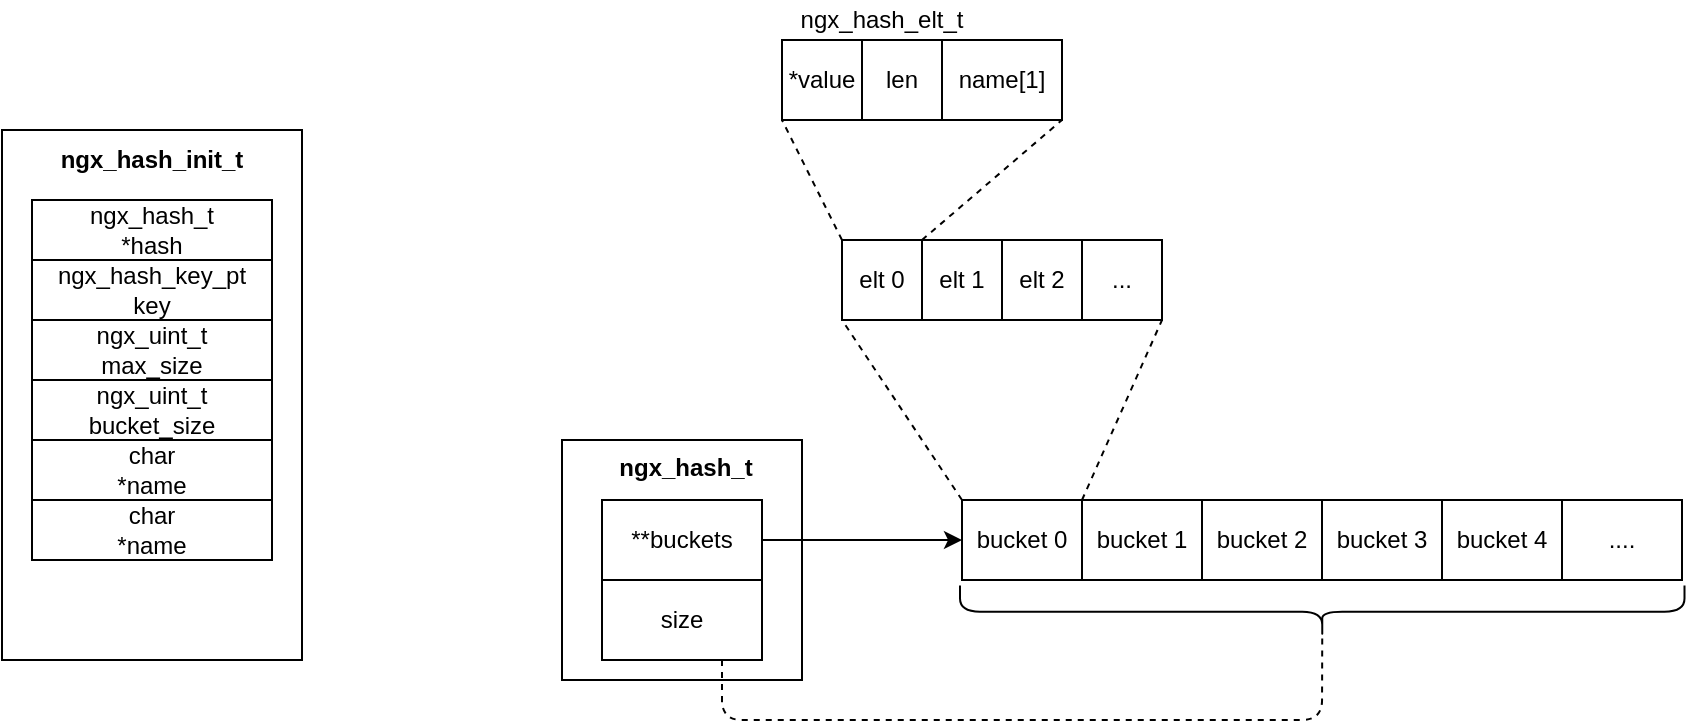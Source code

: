 <mxfile version="12.4.8" type="github">
  <diagram id="PYBcWRIYP_JWarQOY-v8" name="ngx_hash">
    <mxGraphModel dx="2235" dy="1949" grid="1" gridSize="10" guides="1" tooltips="1" connect="1" arrows="1" fold="1" page="1" pageScale="1" pageWidth="827" pageHeight="1169" math="0" shadow="0">
      <root>
        <mxCell id="0"/>
        <mxCell id="1" parent="0"/>
        <mxCell id="GJd5LnFdF1x4W9C9UNJp-11" value="" style="rounded=0;whiteSpace=wrap;html=1;" parent="1" vertex="1">
          <mxGeometry x="120" y="80" width="120" height="120" as="geometry"/>
        </mxCell>
        <mxCell id="GJd5LnFdF1x4W9C9UNJp-2" value="ngx_hash_elt_t" style="text;html=1;strokeColor=none;fillColor=none;align=center;verticalAlign=middle;whiteSpace=wrap;rounded=0;" parent="1" vertex="1">
          <mxGeometry x="230" y="-140" width="100" height="20" as="geometry"/>
        </mxCell>
        <mxCell id="GJd5LnFdF1x4W9C9UNJp-3" value="*value" style="rounded=0;whiteSpace=wrap;html=1;" parent="1" vertex="1">
          <mxGeometry x="230" y="-120" width="40" height="40" as="geometry"/>
        </mxCell>
        <mxCell id="GJd5LnFdF1x4W9C9UNJp-4" value="len" style="rounded=0;whiteSpace=wrap;html=1;" parent="1" vertex="1">
          <mxGeometry x="270" y="-120" width="40" height="40" as="geometry"/>
        </mxCell>
        <mxCell id="GJd5LnFdF1x4W9C9UNJp-6" value="name[1]" style="rounded=0;whiteSpace=wrap;html=1;" parent="1" vertex="1">
          <mxGeometry x="310" y="-120" width="60" height="40" as="geometry"/>
        </mxCell>
        <mxCell id="GJd5LnFdF1x4W9C9UNJp-7" value="**buckets" style="rounded=0;whiteSpace=wrap;html=1;" parent="1" vertex="1">
          <mxGeometry x="140" y="110" width="80" height="40" as="geometry"/>
        </mxCell>
        <mxCell id="GJd5LnFdF1x4W9C9UNJp-8" value="&lt;b&gt;ngx_hash_t&lt;/b&gt;" style="text;html=1;strokeColor=none;fillColor=none;align=center;verticalAlign=middle;whiteSpace=wrap;rounded=0;" parent="1" vertex="1">
          <mxGeometry x="132" y="84" width="100" height="20" as="geometry"/>
        </mxCell>
        <mxCell id="GJd5LnFdF1x4W9C9UNJp-10" value="size" style="rounded=0;whiteSpace=wrap;html=1;" parent="1" vertex="1">
          <mxGeometry x="140" y="150" width="80" height="40" as="geometry"/>
        </mxCell>
        <mxCell id="GJd5LnFdF1x4W9C9UNJp-12" value="bucket 0" style="rounded=0;whiteSpace=wrap;html=1;" parent="1" vertex="1">
          <mxGeometry x="320" y="110" width="60" height="40" as="geometry"/>
        </mxCell>
        <mxCell id="GJd5LnFdF1x4W9C9UNJp-13" value="bucket 1" style="rounded=0;whiteSpace=wrap;html=1;" parent="1" vertex="1">
          <mxGeometry x="380" y="110" width="60" height="40" as="geometry"/>
        </mxCell>
        <mxCell id="GJd5LnFdF1x4W9C9UNJp-14" value="bucket 2" style="rounded=0;whiteSpace=wrap;html=1;" parent="1" vertex="1">
          <mxGeometry x="440" y="110" width="60" height="40" as="geometry"/>
        </mxCell>
        <mxCell id="GJd5LnFdF1x4W9C9UNJp-15" value="...." style="rounded=0;whiteSpace=wrap;html=1;" parent="1" vertex="1">
          <mxGeometry x="620" y="110" width="60" height="40" as="geometry"/>
        </mxCell>
        <mxCell id="GJd5LnFdF1x4W9C9UNJp-16" value="bucket 3" style="rounded=0;whiteSpace=wrap;html=1;" parent="1" vertex="1">
          <mxGeometry x="500" y="110" width="60" height="40" as="geometry"/>
        </mxCell>
        <mxCell id="GJd5LnFdF1x4W9C9UNJp-17" value="bucket 4" style="rounded=0;whiteSpace=wrap;html=1;" parent="1" vertex="1">
          <mxGeometry x="560" y="110" width="60" height="40" as="geometry"/>
        </mxCell>
        <mxCell id="GJd5LnFdF1x4W9C9UNJp-18" value="" style="shape=curlyBracket;whiteSpace=wrap;html=1;rounded=1;rotation=-90;" parent="1" vertex="1">
          <mxGeometry x="487" y="-15.25" width="26.25" height="362.25" as="geometry"/>
        </mxCell>
        <mxCell id="GJd5LnFdF1x4W9C9UNJp-19" value="" style="endArrow=classic;html=1;exitX=1;exitY=0.5;exitDx=0;exitDy=0;entryX=0;entryY=0.5;entryDx=0;entryDy=0;" parent="1" source="GJd5LnFdF1x4W9C9UNJp-7" target="GJd5LnFdF1x4W9C9UNJp-12" edge="1">
          <mxGeometry width="50" height="50" relative="1" as="geometry">
            <mxPoint x="320" y="110" as="sourcePoint"/>
            <mxPoint x="370" y="60" as="targetPoint"/>
          </mxGeometry>
        </mxCell>
        <mxCell id="GJd5LnFdF1x4W9C9UNJp-21" value="" style="endArrow=none;dashed=1;html=1;exitX=0.75;exitY=1;exitDx=0;exitDy=0;entryX=0.1;entryY=0.5;entryDx=0;entryDy=0;entryPerimeter=0;" parent="1" source="GJd5LnFdF1x4W9C9UNJp-10" target="GJd5LnFdF1x4W9C9UNJp-18" edge="1">
          <mxGeometry width="50" height="50" relative="1" as="geometry">
            <mxPoint x="370" y="240" as="sourcePoint"/>
            <mxPoint x="420" y="190" as="targetPoint"/>
            <Array as="points">
              <mxPoint x="200" y="220"/>
              <mxPoint x="500" y="220"/>
            </Array>
          </mxGeometry>
        </mxCell>
        <mxCell id="tx4UFpJdMEhodSHkLSr4-7" value="elt 0" style="rounded=0;whiteSpace=wrap;html=1;" parent="1" vertex="1">
          <mxGeometry x="260" y="-20" width="40" height="40" as="geometry"/>
        </mxCell>
        <mxCell id="tx4UFpJdMEhodSHkLSr4-8" value="elt 1" style="rounded=0;whiteSpace=wrap;html=1;" parent="1" vertex="1">
          <mxGeometry x="300" y="-20" width="40" height="40" as="geometry"/>
        </mxCell>
        <mxCell id="tx4UFpJdMEhodSHkLSr4-9" value="elt 2" style="rounded=0;whiteSpace=wrap;html=1;" parent="1" vertex="1">
          <mxGeometry x="340" y="-20" width="40" height="40" as="geometry"/>
        </mxCell>
        <mxCell id="tx4UFpJdMEhodSHkLSr4-11" value="..." style="rounded=0;whiteSpace=wrap;html=1;" parent="1" vertex="1">
          <mxGeometry x="380" y="-20" width="40" height="40" as="geometry"/>
        </mxCell>
        <mxCell id="tx4UFpJdMEhodSHkLSr4-13" value="" style="endArrow=none;dashed=1;html=1;exitX=0;exitY=0;exitDx=0;exitDy=0;entryX=0;entryY=1;entryDx=0;entryDy=0;" parent="1" source="GJd5LnFdF1x4W9C9UNJp-12" target="tx4UFpJdMEhodSHkLSr4-7" edge="1">
          <mxGeometry width="50" height="50" relative="1" as="geometry">
            <mxPoint x="360" y="100" as="sourcePoint"/>
            <mxPoint x="410" y="50" as="targetPoint"/>
          </mxGeometry>
        </mxCell>
        <mxCell id="tx4UFpJdMEhodSHkLSr4-14" value="" style="endArrow=none;dashed=1;html=1;exitX=0;exitY=0;exitDx=0;exitDy=0;entryX=0;entryY=1;entryDx=0;entryDy=0;" parent="1" source="GJd5LnFdF1x4W9C9UNJp-13" edge="1">
          <mxGeometry width="50" height="50" relative="1" as="geometry">
            <mxPoint x="330" y="120" as="sourcePoint"/>
            <mxPoint x="420" y="20" as="targetPoint"/>
          </mxGeometry>
        </mxCell>
        <mxCell id="tx4UFpJdMEhodSHkLSr4-15" value="" style="endArrow=none;dashed=1;html=1;exitX=0;exitY=0;exitDx=0;exitDy=0;entryX=0;entryY=1;entryDx=0;entryDy=0;" parent="1" source="tx4UFpJdMEhodSHkLSr4-7" target="GJd5LnFdF1x4W9C9UNJp-3" edge="1">
          <mxGeometry width="50" height="50" relative="1" as="geometry">
            <mxPoint x="270" y="30" as="sourcePoint"/>
            <mxPoint x="210" y="-60" as="targetPoint"/>
          </mxGeometry>
        </mxCell>
        <mxCell id="tx4UFpJdMEhodSHkLSr4-18" value="" style="endArrow=none;dashed=1;html=1;exitX=1;exitY=0;exitDx=0;exitDy=0;entryX=1;entryY=1;entryDx=0;entryDy=0;" parent="1" source="tx4UFpJdMEhodSHkLSr4-7" target="GJd5LnFdF1x4W9C9UNJp-6" edge="1">
          <mxGeometry width="50" height="50" relative="1" as="geometry">
            <mxPoint x="270" y="-10" as="sourcePoint"/>
            <mxPoint x="240" y="-70" as="targetPoint"/>
          </mxGeometry>
        </mxCell>
        <mxCell id="n5V-XG2XSndLqi8VTAbY-1" value="" style="rounded=0;whiteSpace=wrap;html=1;" vertex="1" parent="1">
          <mxGeometry x="-160" y="-75" width="150" height="265" as="geometry"/>
        </mxCell>
        <mxCell id="n5V-XG2XSndLqi8VTAbY-2" value="&lt;b&gt;ngx_hash_init_t&lt;/b&gt;" style="text;html=1;strokeColor=none;fillColor=none;align=center;verticalAlign=middle;whiteSpace=wrap;rounded=0;" vertex="1" parent="1">
          <mxGeometry x="-105" y="-70" width="40" height="20" as="geometry"/>
        </mxCell>
        <mxCell id="n5V-XG2XSndLqi8VTAbY-3" value="ngx_hash_t&lt;br&gt;*hash" style="rounded=0;whiteSpace=wrap;html=1;" vertex="1" parent="1">
          <mxGeometry x="-145" y="-40" width="120" height="30" as="geometry"/>
        </mxCell>
        <mxCell id="n5V-XG2XSndLqi8VTAbY-4" value="ngx_hash_key_pt&lt;br&gt;key" style="rounded=0;whiteSpace=wrap;html=1;" vertex="1" parent="1">
          <mxGeometry x="-145" y="-10" width="120" height="30" as="geometry"/>
        </mxCell>
        <mxCell id="n5V-XG2XSndLqi8VTAbY-5" value="ngx_uint_t&lt;br&gt;max_size" style="rounded=0;whiteSpace=wrap;html=1;" vertex="1" parent="1">
          <mxGeometry x="-145" y="20" width="120" height="30" as="geometry"/>
        </mxCell>
        <mxCell id="n5V-XG2XSndLqi8VTAbY-6" value="ngx_uint_t&lt;br&gt;bucket_size" style="rounded=0;whiteSpace=wrap;html=1;" vertex="1" parent="1">
          <mxGeometry x="-145" y="50" width="120" height="30" as="geometry"/>
        </mxCell>
        <mxCell id="n5V-XG2XSndLqi8VTAbY-7" value="char&lt;br&gt;*name" style="rounded=0;whiteSpace=wrap;html=1;" vertex="1" parent="1">
          <mxGeometry x="-145" y="80" width="120" height="30" as="geometry"/>
        </mxCell>
        <mxCell id="n5V-XG2XSndLqi8VTAbY-8" value="char&lt;br&gt;*name" style="rounded=0;whiteSpace=wrap;html=1;" vertex="1" parent="1">
          <mxGeometry x="-145" y="110" width="120" height="30" as="geometry"/>
        </mxCell>
      </root>
    </mxGraphModel>
  </diagram>
</mxfile>
